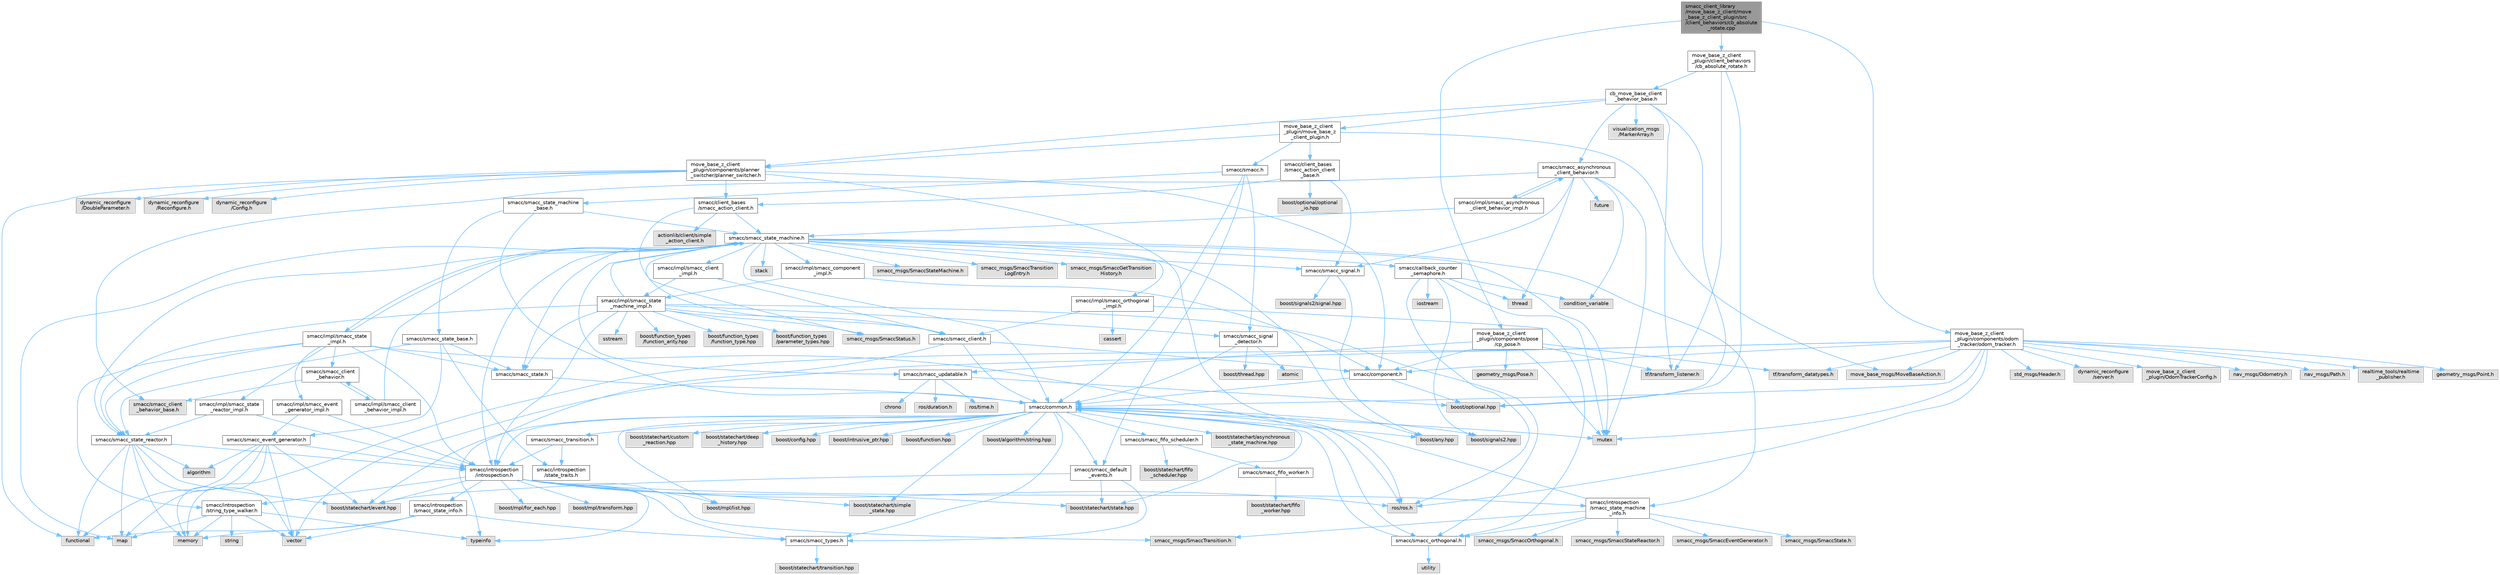digraph "smacc_client_library/move_base_z_client/move_base_z_client_plugin/src/client_behaviors/cb_absolute_rotate.cpp"
{
 // LATEX_PDF_SIZE
  bgcolor="transparent";
  edge [fontname=Helvetica,fontsize=10,labelfontname=Helvetica,labelfontsize=10];
  node [fontname=Helvetica,fontsize=10,shape=box,height=0.2,width=0.4];
  Node1 [label="smacc_client_library\l/move_base_z_client/move\l_base_z_client_plugin/src\l/client_behaviors/cb_absolute\l_rotate.cpp",height=0.2,width=0.4,color="gray40", fillcolor="grey60", style="filled", fontcolor="black",tooltip=" "];
  Node1 -> Node2 [color="steelblue1",style="solid"];
  Node2 [label="move_base_z_client\l_plugin/client_behaviors\l/cb_absolute_rotate.h",height=0.2,width=0.4,color="grey40", fillcolor="white", style="filled",URL="$cb__absolute__rotate_8h.html",tooltip=" "];
  Node2 -> Node3 [color="steelblue1",style="solid"];
  Node3 [label="tf/transform_listener.h",height=0.2,width=0.4,color="grey60", fillcolor="#E0E0E0", style="filled",tooltip=" "];
  Node2 -> Node4 [color="steelblue1",style="solid"];
  Node4 [label="boost/optional.hpp",height=0.2,width=0.4,color="grey60", fillcolor="#E0E0E0", style="filled",tooltip=" "];
  Node2 -> Node5 [color="steelblue1",style="solid"];
  Node5 [label="cb_move_base_client\l_behavior_base.h",height=0.2,width=0.4,color="grey40", fillcolor="white", style="filled",URL="$cb__move__base__client__behavior__base_8h.html",tooltip=" "];
  Node5 -> Node6 [color="steelblue1",style="solid"];
  Node6 [label="move_base_z_client\l_plugin/components/planner\l_switcher/planner_switcher.h",height=0.2,width=0.4,color="grey40", fillcolor="white", style="filled",URL="$planner__switcher_8h.html",tooltip=" "];
  Node6 -> Node7 [color="steelblue1",style="solid"];
  Node7 [label="smacc/client_bases\l/smacc_action_client.h",height=0.2,width=0.4,color="grey40", fillcolor="white", style="filled",URL="$smacc__action__client_8h.html",tooltip=" "];
  Node7 -> Node8 [color="steelblue1",style="solid"];
  Node8 [label="smacc/smacc_client.h",height=0.2,width=0.4,color="grey40", fillcolor="white", style="filled",URL="$smacc__client_8h.html",tooltip=" "];
  Node8 -> Node9 [color="steelblue1",style="solid"];
  Node9 [label="smacc/common.h",height=0.2,width=0.4,color="grey40", fillcolor="white", style="filled",URL="$common_8h.html",tooltip=" "];
  Node9 -> Node10 [color="steelblue1",style="solid"];
  Node10 [label="boost/statechart/state.hpp",height=0.2,width=0.4,color="grey60", fillcolor="#E0E0E0", style="filled",tooltip=" "];
  Node9 -> Node11 [color="steelblue1",style="solid"];
  Node11 [label="boost/statechart/simple\l_state.hpp",height=0.2,width=0.4,color="grey60", fillcolor="#E0E0E0", style="filled",tooltip=" "];
  Node9 -> Node12 [color="steelblue1",style="solid"];
  Node12 [label="boost/statechart/event.hpp",height=0.2,width=0.4,color="grey60", fillcolor="#E0E0E0", style="filled",tooltip=" "];
  Node9 -> Node13 [color="steelblue1",style="solid"];
  Node13 [label="boost/statechart/asynchronous\l_state_machine.hpp",height=0.2,width=0.4,color="grey60", fillcolor="#E0E0E0", style="filled",tooltip=" "];
  Node9 -> Node14 [color="steelblue1",style="solid"];
  Node14 [label="boost/statechart/custom\l_reaction.hpp",height=0.2,width=0.4,color="grey60", fillcolor="#E0E0E0", style="filled",tooltip=" "];
  Node9 -> Node15 [color="steelblue1",style="solid"];
  Node15 [label="boost/statechart/deep\l_history.hpp",height=0.2,width=0.4,color="grey60", fillcolor="#E0E0E0", style="filled",tooltip=" "];
  Node9 -> Node16 [color="steelblue1",style="solid"];
  Node16 [label="boost/config.hpp",height=0.2,width=0.4,color="grey60", fillcolor="#E0E0E0", style="filled",tooltip=" "];
  Node9 -> Node17 [color="steelblue1",style="solid"];
  Node17 [label="boost/intrusive_ptr.hpp",height=0.2,width=0.4,color="grey60", fillcolor="#E0E0E0", style="filled",tooltip=" "];
  Node9 -> Node18 [color="steelblue1",style="solid"];
  Node18 [label="boost/function.hpp",height=0.2,width=0.4,color="grey60", fillcolor="#E0E0E0", style="filled",tooltip=" "];
  Node9 -> Node19 [color="steelblue1",style="solid"];
  Node19 [label="boost/signals2.hpp",height=0.2,width=0.4,color="grey60", fillcolor="#E0E0E0", style="filled",tooltip=" "];
  Node9 -> Node20 [color="steelblue1",style="solid"];
  Node20 [label="boost/mpl/list.hpp",height=0.2,width=0.4,color="grey60", fillcolor="#E0E0E0", style="filled",tooltip=" "];
  Node9 -> Node21 [color="steelblue1",style="solid"];
  Node21 [label="boost/any.hpp",height=0.2,width=0.4,color="grey60", fillcolor="#E0E0E0", style="filled",tooltip=" "];
  Node9 -> Node22 [color="steelblue1",style="solid"];
  Node22 [label="boost/algorithm/string.hpp",height=0.2,width=0.4,color="grey60", fillcolor="#E0E0E0", style="filled",tooltip=" "];
  Node9 -> Node23 [color="steelblue1",style="solid"];
  Node23 [label="mutex",height=0.2,width=0.4,color="grey60", fillcolor="#E0E0E0", style="filled",tooltip=" "];
  Node9 -> Node24 [color="steelblue1",style="solid"];
  Node24 [label="ros/ros.h",height=0.2,width=0.4,color="grey60", fillcolor="#E0E0E0", style="filled",tooltip=" "];
  Node9 -> Node25 [color="steelblue1",style="solid"];
  Node25 [label="smacc/smacc_fifo_scheduler.h",height=0.2,width=0.4,color="grey40", fillcolor="white", style="filled",URL="$smacc__fifo__scheduler_8h.html",tooltip=" "];
  Node25 -> Node26 [color="steelblue1",style="solid"];
  Node26 [label="boost/statechart/fifo\l_scheduler.hpp",height=0.2,width=0.4,color="grey60", fillcolor="#E0E0E0", style="filled",tooltip=" "];
  Node25 -> Node27 [color="steelblue1",style="solid"];
  Node27 [label="smacc/smacc_fifo_worker.h",height=0.2,width=0.4,color="grey40", fillcolor="white", style="filled",URL="$smacc__fifo__worker_8h.html",tooltip=" "];
  Node27 -> Node28 [color="steelblue1",style="solid"];
  Node28 [label="boost/statechart/fifo\l_worker.hpp",height=0.2,width=0.4,color="grey60", fillcolor="#E0E0E0", style="filled",tooltip=" "];
  Node9 -> Node29 [color="steelblue1",style="solid"];
  Node29 [label="smacc/smacc_types.h",height=0.2,width=0.4,color="grey40", fillcolor="white", style="filled",URL="$smacc__types_8h.html",tooltip=" "];
  Node29 -> Node30 [color="steelblue1",style="solid"];
  Node30 [label="boost/statechart/transition.hpp",height=0.2,width=0.4,color="grey60", fillcolor="#E0E0E0", style="filled",tooltip=" "];
  Node9 -> Node31 [color="steelblue1",style="solid"];
  Node31 [label="smacc/introspection\l/introspection.h",height=0.2,width=0.4,color="grey40", fillcolor="white", style="filled",URL="$introspection_8h.html",tooltip=" "];
  Node31 -> Node10 [color="steelblue1",style="solid"];
  Node31 -> Node11 [color="steelblue1",style="solid"];
  Node31 -> Node12 [color="steelblue1",style="solid"];
  Node31 -> Node24 [color="steelblue1",style="solid"];
  Node31 -> Node32 [color="steelblue1",style="solid"];
  Node32 [label="typeinfo",height=0.2,width=0.4,color="grey60", fillcolor="#E0E0E0", style="filled",tooltip=" "];
  Node31 -> Node20 [color="steelblue1",style="solid"];
  Node31 -> Node33 [color="steelblue1",style="solid"];
  Node33 [label="boost/mpl/for_each.hpp",height=0.2,width=0.4,color="grey60", fillcolor="#E0E0E0", style="filled",tooltip=" "];
  Node31 -> Node34 [color="steelblue1",style="solid"];
  Node34 [label="boost/mpl/transform.hpp",height=0.2,width=0.4,color="grey60", fillcolor="#E0E0E0", style="filled",tooltip=" "];
  Node31 -> Node29 [color="steelblue1",style="solid"];
  Node31 -> Node35 [color="steelblue1",style="solid"];
  Node35 [label="smacc/introspection\l/string_type_walker.h",height=0.2,width=0.4,color="grey40", fillcolor="white", style="filled",URL="$string__type__walker_8h.html",tooltip=" "];
  Node35 -> Node36 [color="steelblue1",style="solid"];
  Node36 [label="string",height=0.2,width=0.4,color="grey60", fillcolor="#E0E0E0", style="filled",tooltip=" "];
  Node35 -> Node37 [color="steelblue1",style="solid"];
  Node37 [label="memory",height=0.2,width=0.4,color="grey60", fillcolor="#E0E0E0", style="filled",tooltip=" "];
  Node35 -> Node38 [color="steelblue1",style="solid"];
  Node38 [label="vector",height=0.2,width=0.4,color="grey60", fillcolor="#E0E0E0", style="filled",tooltip=" "];
  Node35 -> Node32 [color="steelblue1",style="solid"];
  Node35 -> Node39 [color="steelblue1",style="solid"];
  Node39 [label="map",height=0.2,width=0.4,color="grey60", fillcolor="#E0E0E0", style="filled",tooltip=" "];
  Node31 -> Node40 [color="steelblue1",style="solid"];
  Node40 [label="smacc/introspection\l/smacc_state_info.h",height=0.2,width=0.4,color="grey40", fillcolor="white", style="filled",URL="$smacc__state__info_8h.html",tooltip=" "];
  Node40 -> Node37 [color="steelblue1",style="solid"];
  Node40 -> Node41 [color="steelblue1",style="solid"];
  Node41 [label="functional",height=0.2,width=0.4,color="grey60", fillcolor="#E0E0E0", style="filled",tooltip=" "];
  Node40 -> Node38 [color="steelblue1",style="solid"];
  Node40 -> Node29 [color="steelblue1",style="solid"];
  Node31 -> Node42 [color="steelblue1",style="solid"];
  Node42 [label="smacc_msgs/SmaccTransition.h",height=0.2,width=0.4,color="grey60", fillcolor="#E0E0E0", style="filled",tooltip=" "];
  Node31 -> Node43 [color="steelblue1",style="solid"];
  Node43 [label="smacc/introspection\l/smacc_state_machine\l_info.h",height=0.2,width=0.4,color="grey40", fillcolor="white", style="filled",URL="$smacc__state__machine__info_8h.html",tooltip=" "];
  Node43 -> Node9 [color="steelblue1",style="solid"];
  Node43 -> Node44 [color="steelblue1",style="solid"];
  Node44 [label="smacc/smacc_orthogonal.h",height=0.2,width=0.4,color="grey40", fillcolor="white", style="filled",URL="$smacc__orthogonal_8h.html",tooltip=" "];
  Node44 -> Node9 [color="steelblue1",style="solid"];
  Node44 -> Node45 [color="steelblue1",style="solid"];
  Node45 [label="utility",height=0.2,width=0.4,color="grey60", fillcolor="#E0E0E0", style="filled",tooltip=" "];
  Node43 -> Node46 [color="steelblue1",style="solid"];
  Node46 [label="smacc_msgs/SmaccState.h",height=0.2,width=0.4,color="grey60", fillcolor="#E0E0E0", style="filled",tooltip=" "];
  Node43 -> Node42 [color="steelblue1",style="solid"];
  Node43 -> Node47 [color="steelblue1",style="solid"];
  Node47 [label="smacc_msgs/SmaccOrthogonal.h",height=0.2,width=0.4,color="grey60", fillcolor="#E0E0E0", style="filled",tooltip=" "];
  Node43 -> Node48 [color="steelblue1",style="solid"];
  Node48 [label="smacc_msgs/SmaccStateReactor.h",height=0.2,width=0.4,color="grey60", fillcolor="#E0E0E0", style="filled",tooltip=" "];
  Node43 -> Node49 [color="steelblue1",style="solid"];
  Node49 [label="smacc_msgs/SmaccEventGenerator.h",height=0.2,width=0.4,color="grey60", fillcolor="#E0E0E0", style="filled",tooltip=" "];
  Node9 -> Node50 [color="steelblue1",style="solid"];
  Node50 [label="smacc/smacc_default\l_events.h",height=0.2,width=0.4,color="grey40", fillcolor="white", style="filled",URL="$smacc__default__events_8h.html",tooltip=" "];
  Node50 -> Node10 [color="steelblue1",style="solid"];
  Node50 -> Node12 [color="steelblue1",style="solid"];
  Node50 -> Node29 [color="steelblue1",style="solid"];
  Node9 -> Node51 [color="steelblue1",style="solid"];
  Node51 [label="smacc/smacc_transition.h",height=0.2,width=0.4,color="grey40", fillcolor="white", style="filled",URL="$smacc__transition_8h.html",tooltip=" "];
  Node51 -> Node31 [color="steelblue1",style="solid"];
  Node51 -> Node52 [color="steelblue1",style="solid"];
  Node52 [label="smacc/introspection\l/state_traits.h",height=0.2,width=0.4,color="grey40", fillcolor="white", style="filled",URL="$state__traits_8h.html",tooltip=" "];
  Node8 -> Node53 [color="steelblue1",style="solid"];
  Node53 [label="smacc/component.h",height=0.2,width=0.4,color="grey40", fillcolor="white", style="filled",URL="$component_8h.html",tooltip=" "];
  Node53 -> Node9 [color="steelblue1",style="solid"];
  Node53 -> Node4 [color="steelblue1",style="solid"];
  Node8 -> Node32 [color="steelblue1",style="solid"];
  Node7 -> Node54 [color="steelblue1",style="solid"];
  Node54 [label="smacc/smacc_state_machine.h",height=0.2,width=0.4,color="grey40", fillcolor="white", style="filled",URL="$smacc__state__machine_8h.html",tooltip=" "];
  Node54 -> Node21 [color="steelblue1",style="solid"];
  Node54 -> Node39 [color="steelblue1",style="solid"];
  Node54 -> Node23 [color="steelblue1",style="solid"];
  Node54 -> Node55 [color="steelblue1",style="solid"];
  Node55 [label="stack",height=0.2,width=0.4,color="grey60", fillcolor="#E0E0E0", style="filled",tooltip=" "];
  Node54 -> Node9 [color="steelblue1",style="solid"];
  Node54 -> Node31 [color="steelblue1",style="solid"];
  Node54 -> Node43 [color="steelblue1",style="solid"];
  Node54 -> Node56 [color="steelblue1",style="solid"];
  Node56 [label="smacc/smacc_updatable.h",height=0.2,width=0.4,color="grey40", fillcolor="white", style="filled",URL="$smacc__updatable_8h.html",tooltip=" "];
  Node56 -> Node57 [color="steelblue1",style="solid"];
  Node57 [label="chrono",height=0.2,width=0.4,color="grey60", fillcolor="#E0E0E0", style="filled",tooltip=" "];
  Node56 -> Node4 [color="steelblue1",style="solid"];
  Node56 -> Node58 [color="steelblue1",style="solid"];
  Node58 [label="ros/duration.h",height=0.2,width=0.4,color="grey60", fillcolor="#E0E0E0", style="filled",tooltip=" "];
  Node56 -> Node59 [color="steelblue1",style="solid"];
  Node59 [label="ros/time.h",height=0.2,width=0.4,color="grey60", fillcolor="#E0E0E0", style="filled",tooltip=" "];
  Node54 -> Node60 [color="steelblue1",style="solid"];
  Node60 [label="smacc/smacc_signal.h",height=0.2,width=0.4,color="grey40", fillcolor="white", style="filled",URL="$smacc__signal_8h.html",tooltip=" "];
  Node60 -> Node61 [color="steelblue1",style="solid"];
  Node61 [label="boost/signals2/signal.hpp",height=0.2,width=0.4,color="grey60", fillcolor="#E0E0E0", style="filled",tooltip=" "];
  Node60 -> Node21 [color="steelblue1",style="solid"];
  Node54 -> Node62 [color="steelblue1",style="solid"];
  Node62 [label="smacc_msgs/SmaccStateMachine.h",height=0.2,width=0.4,color="grey60", fillcolor="#E0E0E0", style="filled",tooltip=" "];
  Node54 -> Node63 [color="steelblue1",style="solid"];
  Node63 [label="smacc_msgs/SmaccTransition\lLogEntry.h",height=0.2,width=0.4,color="grey60", fillcolor="#E0E0E0", style="filled",tooltip=" "];
  Node54 -> Node64 [color="steelblue1",style="solid"];
  Node64 [label="smacc_msgs/SmaccStatus.h",height=0.2,width=0.4,color="grey60", fillcolor="#E0E0E0", style="filled",tooltip=" "];
  Node54 -> Node65 [color="steelblue1",style="solid"];
  Node65 [label="smacc_msgs/SmaccGetTransition\lHistory.h",height=0.2,width=0.4,color="grey60", fillcolor="#E0E0E0", style="filled",tooltip=" "];
  Node54 -> Node66 [color="steelblue1",style="solid"];
  Node66 [label="smacc/smacc_state.h",height=0.2,width=0.4,color="grey40", fillcolor="white", style="filled",URL="$smacc__state_8h.html",tooltip=" "];
  Node66 -> Node9 [color="steelblue1",style="solid"];
  Node54 -> Node67 [color="steelblue1",style="solid"];
  Node67 [label="smacc/smacc_state_reactor.h",height=0.2,width=0.4,color="grey40", fillcolor="white", style="filled",URL="$smacc__state__reactor_8h.html",tooltip=" "];
  Node67 -> Node41 [color="steelblue1",style="solid"];
  Node67 -> Node37 [color="steelblue1",style="solid"];
  Node67 -> Node38 [color="steelblue1",style="solid"];
  Node67 -> Node68 [color="steelblue1",style="solid"];
  Node68 [label="algorithm",height=0.2,width=0.4,color="grey60", fillcolor="#E0E0E0", style="filled",tooltip=" "];
  Node67 -> Node31 [color="steelblue1",style="solid"];
  Node67 -> Node12 [color="steelblue1",style="solid"];
  Node67 -> Node39 [color="steelblue1",style="solid"];
  Node54 -> Node69 [color="steelblue1",style="solid"];
  Node69 [label="smacc/callback_counter\l_semaphore.h",height=0.2,width=0.4,color="grey40", fillcolor="white", style="filled",URL="$callback__counter__semaphore_8h.html",tooltip=" "];
  Node69 -> Node70 [color="steelblue1",style="solid"];
  Node70 [label="iostream",height=0.2,width=0.4,color="grey60", fillcolor="#E0E0E0", style="filled",tooltip=" "];
  Node69 -> Node19 [color="steelblue1",style="solid"];
  Node69 -> Node71 [color="steelblue1",style="solid"];
  Node71 [label="thread",height=0.2,width=0.4,color="grey60", fillcolor="#E0E0E0", style="filled",tooltip=" "];
  Node69 -> Node72 [color="steelblue1",style="solid"];
  Node72 [label="condition_variable",height=0.2,width=0.4,color="grey60", fillcolor="#E0E0E0", style="filled",tooltip=" "];
  Node69 -> Node23 [color="steelblue1",style="solid"];
  Node69 -> Node24 [color="steelblue1",style="solid"];
  Node54 -> Node73 [color="steelblue1",style="solid"];
  Node73 [label="smacc/impl/smacc_state\l_impl.h",height=0.2,width=0.4,color="grey40", fillcolor="white", style="filled",URL="$smacc__state__impl_8h.html",tooltip=" "];
  Node73 -> Node66 [color="steelblue1",style="solid"];
  Node73 -> Node44 [color="steelblue1",style="solid"];
  Node73 -> Node74 [color="steelblue1",style="solid"];
  Node74 [label="smacc/smacc_client\l_behavior.h",height=0.2,width=0.4,color="grey40", fillcolor="white", style="filled",URL="$smacc__client__behavior_8h.html",tooltip=" "];
  Node74 -> Node75 [color="steelblue1",style="solid"];
  Node75 [label="smacc/smacc_client\l_behavior_base.h",height=0.2,width=0.4,color="grey60", fillcolor="#E0E0E0", style="filled",tooltip=" "];
  Node74 -> Node76 [color="steelblue1",style="solid"];
  Node76 [label="smacc/impl/smacc_client\l_behavior_impl.h",height=0.2,width=0.4,color="grey40", fillcolor="white", style="filled",URL="$smacc__client__behavior__impl_8h.html",tooltip=" "];
  Node76 -> Node74 [color="steelblue1",style="solid"];
  Node76 -> Node54 [color="steelblue1",style="solid"];
  Node73 -> Node31 [color="steelblue1",style="solid"];
  Node73 -> Node67 [color="steelblue1",style="solid"];
  Node73 -> Node35 [color="steelblue1",style="solid"];
  Node73 -> Node54 [color="steelblue1",style="solid"];
  Node73 -> Node77 [color="steelblue1",style="solid"];
  Node77 [label="smacc/impl/smacc_state\l_reactor_impl.h",height=0.2,width=0.4,color="grey40", fillcolor="white", style="filled",URL="$smacc__state__reactor__impl_8h.html",tooltip=" "];
  Node77 -> Node67 [color="steelblue1",style="solid"];
  Node77 -> Node31 [color="steelblue1",style="solid"];
  Node73 -> Node78 [color="steelblue1",style="solid"];
  Node78 [label="smacc/impl/smacc_event\l_generator_impl.h",height=0.2,width=0.4,color="grey40", fillcolor="white", style="filled",URL="$smacc__event__generator__impl_8h.html",tooltip=" "];
  Node78 -> Node79 [color="steelblue1",style="solid"];
  Node79 [label="smacc/smacc_event_generator.h",height=0.2,width=0.4,color="grey40", fillcolor="white", style="filled",URL="$smacc__event__generator_8h.html",tooltip=" "];
  Node79 -> Node41 [color="steelblue1",style="solid"];
  Node79 -> Node37 [color="steelblue1",style="solid"];
  Node79 -> Node38 [color="steelblue1",style="solid"];
  Node79 -> Node68 [color="steelblue1",style="solid"];
  Node79 -> Node31 [color="steelblue1",style="solid"];
  Node79 -> Node12 [color="steelblue1",style="solid"];
  Node79 -> Node39 [color="steelblue1",style="solid"];
  Node78 -> Node31 [color="steelblue1",style="solid"];
  Node54 -> Node80 [color="steelblue1",style="solid"];
  Node80 [label="smacc/impl/smacc_client\l_impl.h",height=0.2,width=0.4,color="grey40", fillcolor="white", style="filled",URL="$smacc__client__impl_8h.html",tooltip=" "];
  Node80 -> Node8 [color="steelblue1",style="solid"];
  Node80 -> Node81 [color="steelblue1",style="solid"];
  Node81 [label="smacc/impl/smacc_state\l_machine_impl.h",height=0.2,width=0.4,color="grey40", fillcolor="white", style="filled",URL="$smacc__state__machine__impl_8h.html",tooltip=" "];
  Node81 -> Node54 [color="steelblue1",style="solid"];
  Node81 -> Node8 [color="steelblue1",style="solid"];
  Node81 -> Node44 [color="steelblue1",style="solid"];
  Node81 -> Node66 [color="steelblue1",style="solid"];
  Node81 -> Node31 [color="steelblue1",style="solid"];
  Node81 -> Node82 [color="steelblue1",style="solid"];
  Node82 [label="smacc/smacc_signal\l_detector.h",height=0.2,width=0.4,color="grey40", fillcolor="white", style="filled",URL="$smacc__signal__detector_8h.html",tooltip=" "];
  Node82 -> Node83 [color="steelblue1",style="solid"];
  Node83 [label="boost/thread.hpp",height=0.2,width=0.4,color="grey60", fillcolor="#E0E0E0", style="filled",tooltip=" "];
  Node82 -> Node9 [color="steelblue1",style="solid"];
  Node82 -> Node84 [color="steelblue1",style="solid"];
  Node84 [label="atomic",height=0.2,width=0.4,color="grey60", fillcolor="#E0E0E0", style="filled",tooltip=" "];
  Node81 -> Node67 [color="steelblue1",style="solid"];
  Node81 -> Node64 [color="steelblue1",style="solid"];
  Node81 -> Node85 [color="steelblue1",style="solid"];
  Node85 [label="sstream",height=0.2,width=0.4,color="grey60", fillcolor="#E0E0E0", style="filled",tooltip=" "];
  Node81 -> Node86 [color="steelblue1",style="solid"];
  Node86 [label="boost/function_types\l/function_arity.hpp",height=0.2,width=0.4,color="grey60", fillcolor="#E0E0E0", style="filled",tooltip=" "];
  Node81 -> Node87 [color="steelblue1",style="solid"];
  Node87 [label="boost/function_types\l/function_type.hpp",height=0.2,width=0.4,color="grey60", fillcolor="#E0E0E0", style="filled",tooltip=" "];
  Node81 -> Node88 [color="steelblue1",style="solid"];
  Node88 [label="boost/function_types\l/parameter_types.hpp",height=0.2,width=0.4,color="grey60", fillcolor="#E0E0E0", style="filled",tooltip=" "];
  Node54 -> Node89 [color="steelblue1",style="solid"];
  Node89 [label="smacc/impl/smacc_component\l_impl.h",height=0.2,width=0.4,color="grey40", fillcolor="white", style="filled",URL="$smacc__component__impl_8h.html",tooltip=" "];
  Node89 -> Node53 [color="steelblue1",style="solid"];
  Node89 -> Node81 [color="steelblue1",style="solid"];
  Node54 -> Node90 [color="steelblue1",style="solid"];
  Node90 [label="smacc/impl/smacc_orthogonal\l_impl.h",height=0.2,width=0.4,color="grey40", fillcolor="white", style="filled",URL="$smacc__orthogonal__impl_8h.html",tooltip=" "];
  Node90 -> Node44 [color="steelblue1",style="solid"];
  Node90 -> Node8 [color="steelblue1",style="solid"];
  Node90 -> Node91 [color="steelblue1",style="solid"];
  Node91 [label="cassert",height=0.2,width=0.4,color="grey60", fillcolor="#E0E0E0", style="filled",tooltip=" "];
  Node7 -> Node92 [color="steelblue1",style="solid"];
  Node92 [label="actionlib/client/simple\l_action_client.h",height=0.2,width=0.4,color="grey60", fillcolor="#E0E0E0", style="filled",tooltip=" "];
  Node6 -> Node53 [color="steelblue1",style="solid"];
  Node6 -> Node93 [color="steelblue1",style="solid"];
  Node93 [label="dynamic_reconfigure\l/Config.h",height=0.2,width=0.4,color="grey60", fillcolor="#E0E0E0", style="filled",tooltip=" "];
  Node6 -> Node94 [color="steelblue1",style="solid"];
  Node94 [label="dynamic_reconfigure\l/DoubleParameter.h",height=0.2,width=0.4,color="grey60", fillcolor="#E0E0E0", style="filled",tooltip=" "];
  Node6 -> Node95 [color="steelblue1",style="solid"];
  Node95 [label="dynamic_reconfigure\l/Reconfigure.h",height=0.2,width=0.4,color="grey60", fillcolor="#E0E0E0", style="filled",tooltip=" "];
  Node6 -> Node24 [color="steelblue1",style="solid"];
  Node6 -> Node41 [color="steelblue1",style="solid"];
  Node5 -> Node96 [color="steelblue1",style="solid"];
  Node96 [label="move_base_z_client\l_plugin/move_base_z\l_client_plugin.h",height=0.2,width=0.4,color="grey40", fillcolor="white", style="filled",URL="$move__base__z__client__plugin_8h.html",tooltip=" "];
  Node96 -> Node97 [color="steelblue1",style="solid"];
  Node97 [label="smacc/smacc.h",height=0.2,width=0.4,color="grey40", fillcolor="white", style="filled",URL="$smacc_8h.html",tooltip=" "];
  Node97 -> Node9 [color="steelblue1",style="solid"];
  Node97 -> Node98 [color="steelblue1",style="solid"];
  Node98 [label="smacc/smacc_state_machine\l_base.h",height=0.2,width=0.4,color="grey40", fillcolor="white", style="filled",URL="$smacc__state__machine__base_8h.html",tooltip=" "];
  Node98 -> Node9 [color="steelblue1",style="solid"];
  Node98 -> Node99 [color="steelblue1",style="solid"];
  Node99 [label="smacc/smacc_state_base.h",height=0.2,width=0.4,color="grey40", fillcolor="white", style="filled",URL="$smacc__state__base_8h.html",tooltip=" "];
  Node99 -> Node66 [color="steelblue1",style="solid"];
  Node99 -> Node67 [color="steelblue1",style="solid"];
  Node99 -> Node79 [color="steelblue1",style="solid"];
  Node99 -> Node52 [color="steelblue1",style="solid"];
  Node98 -> Node54 [color="steelblue1",style="solid"];
  Node97 -> Node82 [color="steelblue1",style="solid"];
  Node97 -> Node50 [color="steelblue1",style="solid"];
  Node96 -> Node100 [color="steelblue1",style="solid"];
  Node100 [label="smacc/client_bases\l/smacc_action_client\l_base.h",height=0.2,width=0.4,color="grey40", fillcolor="white", style="filled",URL="$smacc__action__client__base_8h.html",tooltip=" "];
  Node100 -> Node7 [color="steelblue1",style="solid"];
  Node100 -> Node60 [color="steelblue1",style="solid"];
  Node100 -> Node101 [color="steelblue1",style="solid"];
  Node101 [label="boost/optional/optional\l_io.hpp",height=0.2,width=0.4,color="grey60", fillcolor="#E0E0E0", style="filled",tooltip=" "];
  Node96 -> Node102 [color="steelblue1",style="solid"];
  Node102 [label="move_base_msgs/MoveBaseAction.h",height=0.2,width=0.4,color="grey60", fillcolor="#E0E0E0", style="filled",tooltip=" "];
  Node96 -> Node6 [color="steelblue1",style="solid"];
  Node5 -> Node103 [color="steelblue1",style="solid"];
  Node103 [label="smacc/smacc_asynchronous\l_client_behavior.h",height=0.2,width=0.4,color="grey40", fillcolor="white", style="filled",URL="$smacc__asynchronous__client__behavior_8h.html",tooltip=" "];
  Node103 -> Node75 [color="steelblue1",style="solid"];
  Node103 -> Node60 [color="steelblue1",style="solid"];
  Node103 -> Node71 [color="steelblue1",style="solid"];
  Node103 -> Node72 [color="steelblue1",style="solid"];
  Node103 -> Node23 [color="steelblue1",style="solid"];
  Node103 -> Node104 [color="steelblue1",style="solid"];
  Node104 [label="future",height=0.2,width=0.4,color="grey60", fillcolor="#E0E0E0", style="filled",tooltip=" "];
  Node103 -> Node105 [color="steelblue1",style="solid"];
  Node105 [label="smacc/impl/smacc_asynchronous\l_client_behavior_impl.h",height=0.2,width=0.4,color="grey40", fillcolor="white", style="filled",URL="$smacc__asynchronous__client__behavior__impl_8h.html",tooltip=" "];
  Node105 -> Node103 [color="steelblue1",style="solid"];
  Node105 -> Node54 [color="steelblue1",style="solid"];
  Node5 -> Node106 [color="steelblue1",style="solid"];
  Node106 [label="visualization_msgs\l/MarkerArray.h",height=0.2,width=0.4,color="grey60", fillcolor="#E0E0E0", style="filled",tooltip=" "];
  Node5 -> Node3 [color="steelblue1",style="solid"];
  Node5 -> Node4 [color="steelblue1",style="solid"];
  Node1 -> Node107 [color="steelblue1",style="solid"];
  Node107 [label="move_base_z_client\l_plugin/components/odom\l_tracker/odom_tracker.h",height=0.2,width=0.4,color="grey40", fillcolor="white", style="filled",URL="$odom__tracker_8h.html",tooltip=" "];
  Node107 -> Node9 [color="steelblue1",style="solid"];
  Node107 -> Node53 [color="steelblue1",style="solid"];
  Node107 -> Node102 [color="steelblue1",style="solid"];
  Node107 -> Node24 [color="steelblue1",style="solid"];
  Node107 -> Node38 [color="steelblue1",style="solid"];
  Node107 -> Node108 [color="steelblue1",style="solid"];
  Node108 [label="nav_msgs/Odometry.h",height=0.2,width=0.4,color="grey60", fillcolor="#E0E0E0", style="filled",tooltip=" "];
  Node107 -> Node109 [color="steelblue1",style="solid"];
  Node109 [label="nav_msgs/Path.h",height=0.2,width=0.4,color="grey60", fillcolor="#E0E0E0", style="filled",tooltip=" "];
  Node107 -> Node110 [color="steelblue1",style="solid"];
  Node110 [label="tf/transform_datatypes.h",height=0.2,width=0.4,color="grey60", fillcolor="#E0E0E0", style="filled",tooltip=" "];
  Node107 -> Node111 [color="steelblue1",style="solid"];
  Node111 [label="realtime_tools/realtime\l_publisher.h",height=0.2,width=0.4,color="grey60", fillcolor="#E0E0E0", style="filled",tooltip=" "];
  Node107 -> Node23 [color="steelblue1",style="solid"];
  Node107 -> Node37 [color="steelblue1",style="solid"];
  Node107 -> Node112 [color="steelblue1",style="solid"];
  Node112 [label="geometry_msgs/Point.h",height=0.2,width=0.4,color="grey60", fillcolor="#E0E0E0", style="filled",tooltip=" "];
  Node107 -> Node113 [color="steelblue1",style="solid"];
  Node113 [label="std_msgs/Header.h",height=0.2,width=0.4,color="grey60", fillcolor="#E0E0E0", style="filled",tooltip=" "];
  Node107 -> Node114 [color="steelblue1",style="solid"];
  Node114 [label="dynamic_reconfigure\l/server.h",height=0.2,width=0.4,color="grey60", fillcolor="#E0E0E0", style="filled",tooltip=" "];
  Node107 -> Node115 [color="steelblue1",style="solid"];
  Node115 [label="move_base_z_client\l_plugin/OdomTrackerConfig.h",height=0.2,width=0.4,color="grey60", fillcolor="#E0E0E0", style="filled",tooltip=" "];
  Node1 -> Node116 [color="steelblue1",style="solid"];
  Node116 [label="move_base_z_client\l_plugin/components/pose\l/cp_pose.h",height=0.2,width=0.4,color="grey40", fillcolor="white", style="filled",URL="$cp__pose_8h.html",tooltip=" "];
  Node116 -> Node53 [color="steelblue1",style="solid"];
  Node116 -> Node56 [color="steelblue1",style="solid"];
  Node116 -> Node117 [color="steelblue1",style="solid"];
  Node117 [label="geometry_msgs/Pose.h",height=0.2,width=0.4,color="grey60", fillcolor="#E0E0E0", style="filled",tooltip=" "];
  Node116 -> Node3 [color="steelblue1",style="solid"];
  Node116 -> Node110 [color="steelblue1",style="solid"];
  Node116 -> Node23 [color="steelblue1",style="solid"];
}
